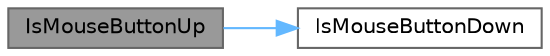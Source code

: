 digraph "IsMouseButtonUp"
{
 // LATEX_PDF_SIZE
  bgcolor="transparent";
  edge [fontname=Helvetica,fontsize=10,labelfontname=Helvetica,labelfontsize=10];
  node [fontname=Helvetica,fontsize=10,shape=box,height=0.2,width=0.4];
  rankdir="LR";
  Node1 [id="Node000001",label="IsMouseButtonUp",height=0.2,width=0.4,color="gray40", fillcolor="grey60", style="filled", fontcolor="black",tooltip=" "];
  Node1 -> Node2 [id="edge3_Node000001_Node000002",color="steelblue1",style="solid",tooltip=" "];
  Node2 [id="Node000002",label="IsMouseButtonDown",height=0.2,width=0.4,color="grey40", fillcolor="white", style="filled",URL="$_classes_2lib_2rcore_8c.html#ab580a8add1d502a784615facb0256ae0",tooltip=" "];
}
